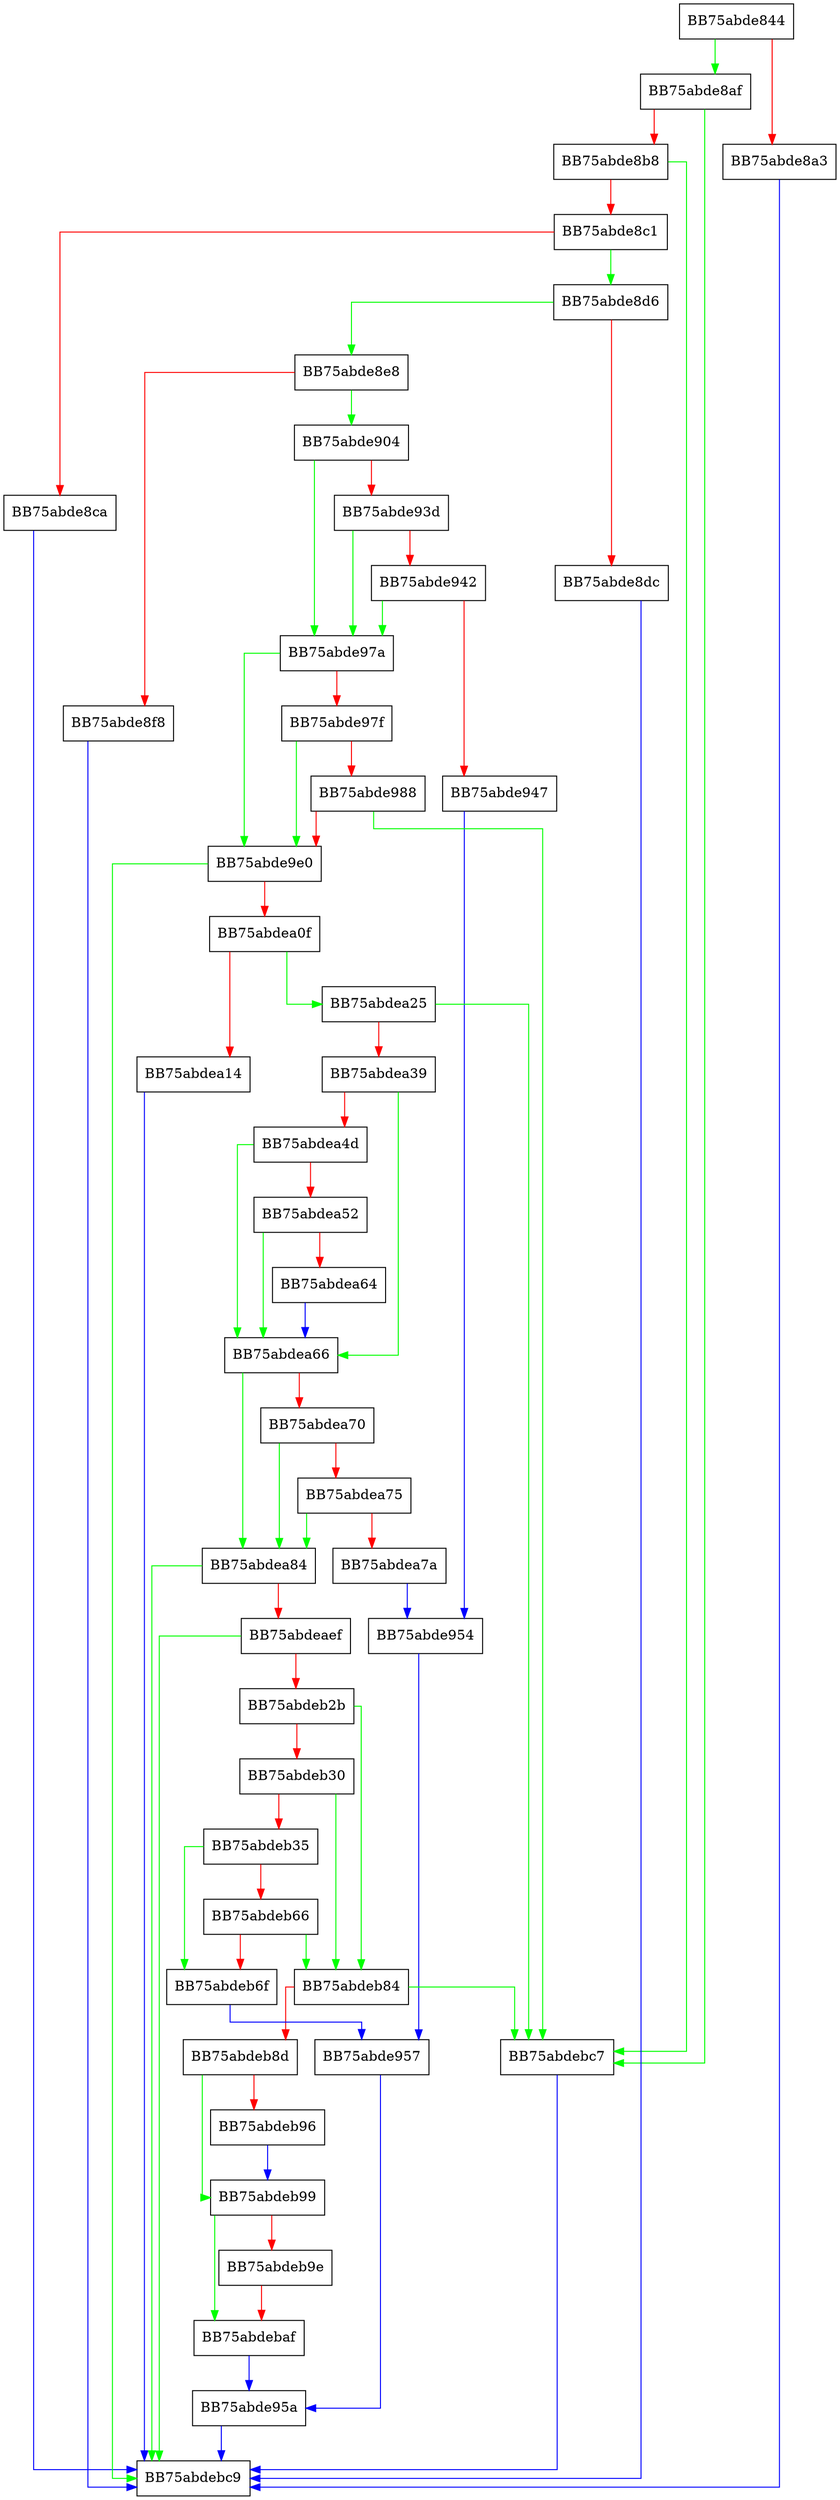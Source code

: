 digraph HUF_compress_internal {
  node [shape="box"];
  graph [splines=ortho];
  BB75abde844 -> BB75abde8af [color="green"];
  BB75abde844 -> BB75abde8a3 [color="red"];
  BB75abde8a3 -> BB75abdebc9 [color="blue"];
  BB75abde8af -> BB75abdebc7 [color="green"];
  BB75abde8af -> BB75abde8b8 [color="red"];
  BB75abde8b8 -> BB75abdebc7 [color="green"];
  BB75abde8b8 -> BB75abde8c1 [color="red"];
  BB75abde8c1 -> BB75abde8d6 [color="green"];
  BB75abde8c1 -> BB75abde8ca [color="red"];
  BB75abde8ca -> BB75abdebc9 [color="blue"];
  BB75abde8d6 -> BB75abde8e8 [color="green"];
  BB75abde8d6 -> BB75abde8dc [color="red"];
  BB75abde8dc -> BB75abdebc9 [color="blue"];
  BB75abde8e8 -> BB75abde904 [color="green"];
  BB75abde8e8 -> BB75abde8f8 [color="red"];
  BB75abde8f8 -> BB75abdebc9 [color="blue"];
  BB75abde904 -> BB75abde97a [color="green"];
  BB75abde904 -> BB75abde93d [color="red"];
  BB75abde93d -> BB75abde97a [color="green"];
  BB75abde93d -> BB75abde942 [color="red"];
  BB75abde942 -> BB75abde97a [color="green"];
  BB75abde942 -> BB75abde947 [color="red"];
  BB75abde947 -> BB75abde954 [color="blue"];
  BB75abde954 -> BB75abde957 [color="blue"];
  BB75abde957 -> BB75abde95a [color="blue"];
  BB75abde95a -> BB75abdebc9 [color="blue"];
  BB75abde97a -> BB75abde9e0 [color="green"];
  BB75abde97a -> BB75abde97f [color="red"];
  BB75abde97f -> BB75abde9e0 [color="green"];
  BB75abde97f -> BB75abde988 [color="red"];
  BB75abde988 -> BB75abdebc7 [color="green"];
  BB75abde988 -> BB75abde9e0 [color="red"];
  BB75abde9e0 -> BB75abdebc9 [color="green"];
  BB75abde9e0 -> BB75abdea0f [color="red"];
  BB75abdea0f -> BB75abdea25 [color="green"];
  BB75abdea0f -> BB75abdea14 [color="red"];
  BB75abdea14 -> BB75abdebc9 [color="blue"];
  BB75abdea25 -> BB75abdebc7 [color="green"];
  BB75abdea25 -> BB75abdea39 [color="red"];
  BB75abdea39 -> BB75abdea66 [color="green"];
  BB75abdea39 -> BB75abdea4d [color="red"];
  BB75abdea4d -> BB75abdea66 [color="green"];
  BB75abdea4d -> BB75abdea52 [color="red"];
  BB75abdea52 -> BB75abdea66 [color="green"];
  BB75abdea52 -> BB75abdea64 [color="red"];
  BB75abdea64 -> BB75abdea66 [color="blue"];
  BB75abdea66 -> BB75abdea84 [color="green"];
  BB75abdea66 -> BB75abdea70 [color="red"];
  BB75abdea70 -> BB75abdea84 [color="green"];
  BB75abdea70 -> BB75abdea75 [color="red"];
  BB75abdea75 -> BB75abdea84 [color="green"];
  BB75abdea75 -> BB75abdea7a [color="red"];
  BB75abdea7a -> BB75abde954 [color="blue"];
  BB75abdea84 -> BB75abdebc9 [color="green"];
  BB75abdea84 -> BB75abdeaef [color="red"];
  BB75abdeaef -> BB75abdebc9 [color="green"];
  BB75abdeaef -> BB75abdeb2b [color="red"];
  BB75abdeb2b -> BB75abdeb84 [color="green"];
  BB75abdeb2b -> BB75abdeb30 [color="red"];
  BB75abdeb30 -> BB75abdeb84 [color="green"];
  BB75abdeb30 -> BB75abdeb35 [color="red"];
  BB75abdeb35 -> BB75abdeb6f [color="green"];
  BB75abdeb35 -> BB75abdeb66 [color="red"];
  BB75abdeb66 -> BB75abdeb84 [color="green"];
  BB75abdeb66 -> BB75abdeb6f [color="red"];
  BB75abdeb6f -> BB75abde957 [color="blue"];
  BB75abdeb84 -> BB75abdebc7 [color="green"];
  BB75abdeb84 -> BB75abdeb8d [color="red"];
  BB75abdeb8d -> BB75abdeb99 [color="green"];
  BB75abdeb8d -> BB75abdeb96 [color="red"];
  BB75abdeb96 -> BB75abdeb99 [color="blue"];
  BB75abdeb99 -> BB75abdebaf [color="green"];
  BB75abdeb99 -> BB75abdeb9e [color="red"];
  BB75abdeb9e -> BB75abdebaf [color="red"];
  BB75abdebaf -> BB75abde95a [color="blue"];
  BB75abdebc7 -> BB75abdebc9 [color="blue"];
}